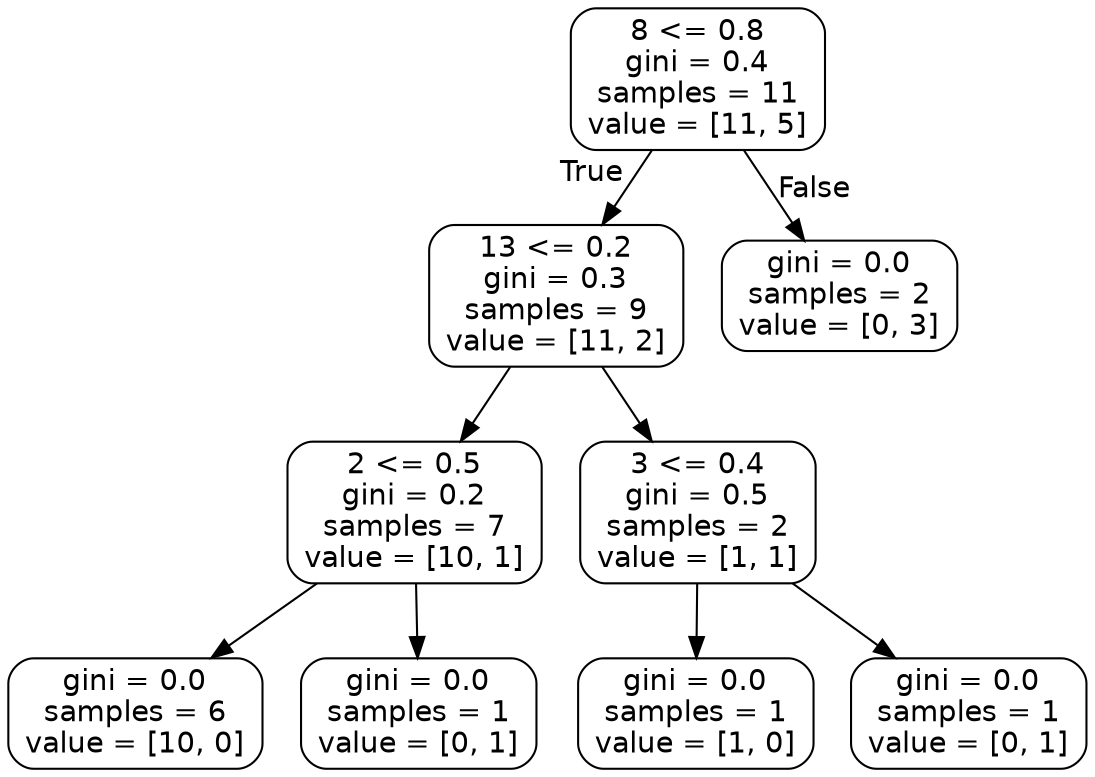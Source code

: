 digraph Tree {
node [shape=box, style="rounded", color="black", fontname=helvetica] ;
edge [fontname=helvetica] ;
0 [label="8 <= 0.8\ngini = 0.4\nsamples = 11\nvalue = [11, 5]"] ;
1 [label="13 <= 0.2\ngini = 0.3\nsamples = 9\nvalue = [11, 2]"] ;
0 -> 1 [labeldistance=2.5, labelangle=45, headlabel="True"] ;
2 [label="2 <= 0.5\ngini = 0.2\nsamples = 7\nvalue = [10, 1]"] ;
1 -> 2 ;
3 [label="gini = 0.0\nsamples = 6\nvalue = [10, 0]"] ;
2 -> 3 ;
4 [label="gini = 0.0\nsamples = 1\nvalue = [0, 1]"] ;
2 -> 4 ;
5 [label="3 <= 0.4\ngini = 0.5\nsamples = 2\nvalue = [1, 1]"] ;
1 -> 5 ;
6 [label="gini = 0.0\nsamples = 1\nvalue = [1, 0]"] ;
5 -> 6 ;
7 [label="gini = 0.0\nsamples = 1\nvalue = [0, 1]"] ;
5 -> 7 ;
8 [label="gini = 0.0\nsamples = 2\nvalue = [0, 3]"] ;
0 -> 8 [labeldistance=2.5, labelangle=-45, headlabel="False"] ;
}